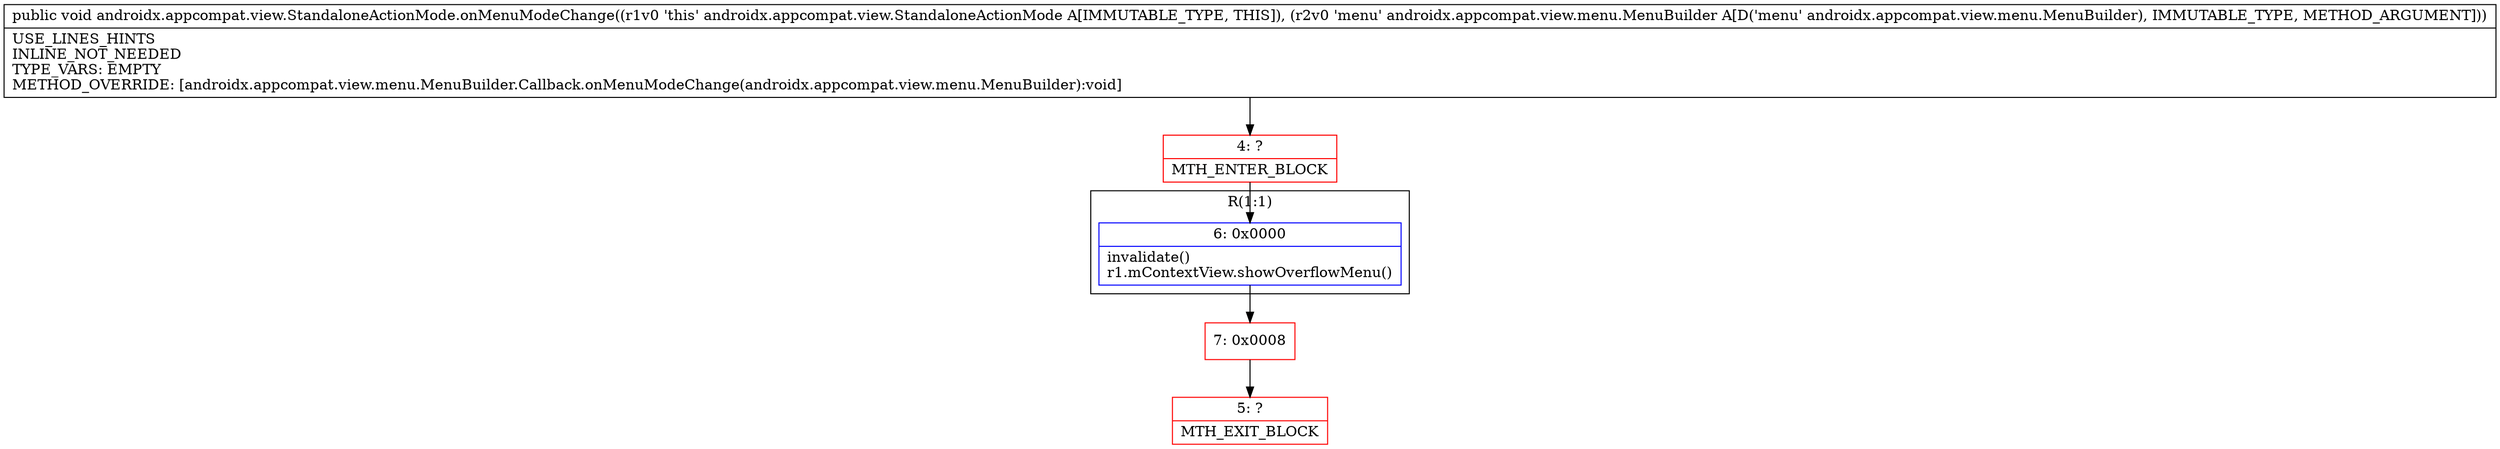 digraph "CFG forandroidx.appcompat.view.StandaloneActionMode.onMenuModeChange(Landroidx\/appcompat\/view\/menu\/MenuBuilder;)V" {
subgraph cluster_Region_1641245492 {
label = "R(1:1)";
node [shape=record,color=blue];
Node_6 [shape=record,label="{6\:\ 0x0000|invalidate()\lr1.mContextView.showOverflowMenu()\l}"];
}
Node_4 [shape=record,color=red,label="{4\:\ ?|MTH_ENTER_BLOCK\l}"];
Node_7 [shape=record,color=red,label="{7\:\ 0x0008}"];
Node_5 [shape=record,color=red,label="{5\:\ ?|MTH_EXIT_BLOCK\l}"];
MethodNode[shape=record,label="{public void androidx.appcompat.view.StandaloneActionMode.onMenuModeChange((r1v0 'this' androidx.appcompat.view.StandaloneActionMode A[IMMUTABLE_TYPE, THIS]), (r2v0 'menu' androidx.appcompat.view.menu.MenuBuilder A[D('menu' androidx.appcompat.view.menu.MenuBuilder), IMMUTABLE_TYPE, METHOD_ARGUMENT]))  | USE_LINES_HINTS\lINLINE_NOT_NEEDED\lTYPE_VARS: EMPTY\lMETHOD_OVERRIDE: [androidx.appcompat.view.menu.MenuBuilder.Callback.onMenuModeChange(androidx.appcompat.view.menu.MenuBuilder):void]\l}"];
MethodNode -> Node_4;Node_6 -> Node_7;
Node_4 -> Node_6;
Node_7 -> Node_5;
}

